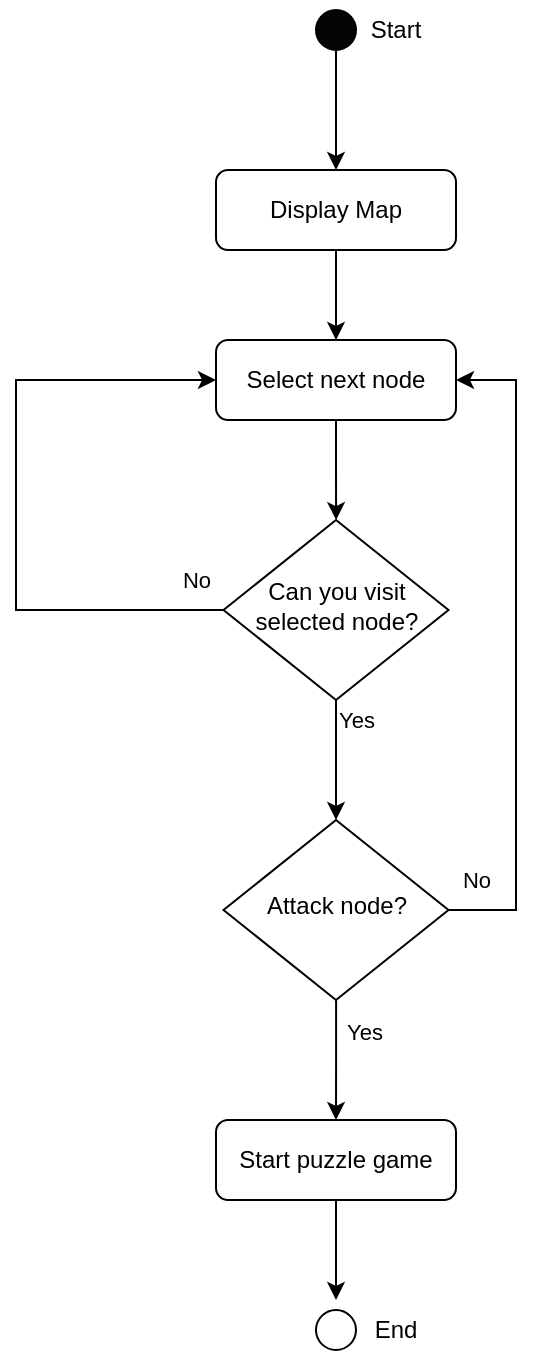 <mxfile version="22.0.2" type="device">
  <diagram id="C5RBs43oDa-KdzZeNtuy" name="Page-1">
    <mxGraphModel dx="1373" dy="810" grid="1" gridSize="10" guides="1" tooltips="1" connect="1" arrows="1" fold="1" page="1" pageScale="1" pageWidth="827" pageHeight="1169" math="0" shadow="0">
      <root>
        <mxCell id="WIyWlLk6GJQsqaUBKTNV-0" />
        <mxCell id="WIyWlLk6GJQsqaUBKTNV-1" parent="WIyWlLk6GJQsqaUBKTNV-0" />
        <mxCell id="uvONFodmPM9LEGw2IkII-10" style="edgeStyle=orthogonalEdgeStyle;rounded=0;orthogonalLoop=1;jettySize=auto;html=1;" parent="WIyWlLk6GJQsqaUBKTNV-1" source="uvONFodmPM9LEGw2IkII-8" target="uvONFodmPM9LEGw2IkII-37" edge="1">
          <mxGeometry relative="1" as="geometry">
            <mxPoint x="400" y="245" as="targetPoint" />
            <Array as="points" />
          </mxGeometry>
        </mxCell>
        <mxCell id="uvONFodmPM9LEGw2IkII-8" value="" style="ellipse;whiteSpace=wrap;html=1;aspect=fixed;fillColor=#050505;fontSize=14;" parent="WIyWlLk6GJQsqaUBKTNV-1" vertex="1">
          <mxGeometry x="390" y="175" width="20" height="20" as="geometry" />
        </mxCell>
        <mxCell id="0Jr3jQ0VS9PwEHa1ULOq-3" style="edgeStyle=orthogonalEdgeStyle;rounded=0;orthogonalLoop=1;jettySize=auto;html=1;" edge="1" parent="WIyWlLk6GJQsqaUBKTNV-1" source="uvONFodmPM9LEGw2IkII-37" target="0Jr3jQ0VS9PwEHa1ULOq-0">
          <mxGeometry relative="1" as="geometry" />
        </mxCell>
        <mxCell id="uvONFodmPM9LEGw2IkII-37" value="Display Map" style="rounded=1;whiteSpace=wrap;html=1;fontSize=12;glass=0;strokeWidth=1;shadow=0;" parent="WIyWlLk6GJQsqaUBKTNV-1" vertex="1">
          <mxGeometry x="340" y="255" width="120" height="40" as="geometry" />
        </mxCell>
        <mxCell id="uvONFodmPM9LEGw2IkII-70" value="Start" style="text;html=1;strokeColor=none;fillColor=none;align=center;verticalAlign=middle;whiteSpace=wrap;rounded=0;" parent="WIyWlLk6GJQsqaUBKTNV-1" vertex="1">
          <mxGeometry x="400" y="170" width="60" height="30" as="geometry" />
        </mxCell>
        <mxCell id="0Jr3jQ0VS9PwEHa1ULOq-2" style="edgeStyle=orthogonalEdgeStyle;rounded=0;orthogonalLoop=1;jettySize=auto;html=1;" edge="1" parent="WIyWlLk6GJQsqaUBKTNV-1" source="0Jr3jQ0VS9PwEHa1ULOq-0" target="0Jr3jQ0VS9PwEHa1ULOq-1">
          <mxGeometry relative="1" as="geometry" />
        </mxCell>
        <mxCell id="0Jr3jQ0VS9PwEHa1ULOq-0" value="Select next node" style="rounded=1;whiteSpace=wrap;html=1;fontSize=12;glass=0;strokeWidth=1;shadow=0;" vertex="1" parent="WIyWlLk6GJQsqaUBKTNV-1">
          <mxGeometry x="340" y="340" width="120" height="40" as="geometry" />
        </mxCell>
        <mxCell id="0Jr3jQ0VS9PwEHa1ULOq-4" value="No" style="edgeStyle=orthogonalEdgeStyle;rounded=0;orthogonalLoop=1;jettySize=auto;html=1;" edge="1" parent="WIyWlLk6GJQsqaUBKTNV-1" source="0Jr3jQ0VS9PwEHa1ULOq-1" target="0Jr3jQ0VS9PwEHa1ULOq-0">
          <mxGeometry x="-0.914" y="-15" relative="1" as="geometry">
            <Array as="points">
              <mxPoint x="240" y="475" />
              <mxPoint x="240" y="360.0" />
            </Array>
            <mxPoint as="offset" />
          </mxGeometry>
        </mxCell>
        <mxCell id="0Jr3jQ0VS9PwEHa1ULOq-6" value="Yes" style="edgeStyle=orthogonalEdgeStyle;rounded=0;orthogonalLoop=1;jettySize=auto;html=1;" edge="1" parent="WIyWlLk6GJQsqaUBKTNV-1" source="0Jr3jQ0VS9PwEHa1ULOq-1" target="0Jr3jQ0VS9PwEHa1ULOq-5">
          <mxGeometry x="-0.667" y="10" relative="1" as="geometry">
            <mxPoint as="offset" />
          </mxGeometry>
        </mxCell>
        <mxCell id="0Jr3jQ0VS9PwEHa1ULOq-1" value="Can you visit selected node?" style="rhombus;whiteSpace=wrap;html=1;shadow=0;fontFamily=Helvetica;fontSize=12;align=center;strokeWidth=1;spacing=6;spacingTop=-4;verticalAlign=middle;" vertex="1" parent="WIyWlLk6GJQsqaUBKTNV-1">
          <mxGeometry x="343.75" y="430" width="112.5" height="90" as="geometry" />
        </mxCell>
        <mxCell id="0Jr3jQ0VS9PwEHa1ULOq-7" style="edgeStyle=orthogonalEdgeStyle;rounded=0;orthogonalLoop=1;jettySize=auto;html=1;entryX=1;entryY=0.5;entryDx=0;entryDy=0;" edge="1" parent="WIyWlLk6GJQsqaUBKTNV-1" source="0Jr3jQ0VS9PwEHa1ULOq-5" target="0Jr3jQ0VS9PwEHa1ULOq-0">
          <mxGeometry relative="1" as="geometry">
            <Array as="points">
              <mxPoint x="490" y="625" />
              <mxPoint x="490" y="360" />
            </Array>
          </mxGeometry>
        </mxCell>
        <mxCell id="0Jr3jQ0VS9PwEHa1ULOq-8" value="No" style="edgeLabel;html=1;align=center;verticalAlign=middle;resizable=0;points=[];" vertex="1" connectable="0" parent="0Jr3jQ0VS9PwEHa1ULOq-7">
          <mxGeometry x="-0.191" relative="1" as="geometry">
            <mxPoint x="-20" y="84" as="offset" />
          </mxGeometry>
        </mxCell>
        <mxCell id="0Jr3jQ0VS9PwEHa1ULOq-10" style="edgeStyle=orthogonalEdgeStyle;rounded=0;orthogonalLoop=1;jettySize=auto;html=1;" edge="1" parent="WIyWlLk6GJQsqaUBKTNV-1" source="0Jr3jQ0VS9PwEHa1ULOq-5" target="0Jr3jQ0VS9PwEHa1ULOq-9">
          <mxGeometry relative="1" as="geometry" />
        </mxCell>
        <mxCell id="0Jr3jQ0VS9PwEHa1ULOq-14" value="Yes" style="edgeLabel;html=1;align=center;verticalAlign=middle;resizable=0;points=[];" vertex="1" connectable="0" parent="0Jr3jQ0VS9PwEHa1ULOq-10">
          <mxGeometry x="-0.48" y="1" relative="1" as="geometry">
            <mxPoint x="13" as="offset" />
          </mxGeometry>
        </mxCell>
        <mxCell id="0Jr3jQ0VS9PwEHa1ULOq-5" value="Attack node?" style="rhombus;whiteSpace=wrap;html=1;shadow=0;fontFamily=Helvetica;fontSize=12;align=center;strokeWidth=1;spacing=6;spacingTop=-4;verticalAlign=middle;" vertex="1" parent="WIyWlLk6GJQsqaUBKTNV-1">
          <mxGeometry x="343.75" y="580" width="112.5" height="90" as="geometry" />
        </mxCell>
        <mxCell id="0Jr3jQ0VS9PwEHa1ULOq-16" style="edgeStyle=orthogonalEdgeStyle;rounded=0;orthogonalLoop=1;jettySize=auto;html=1;entryX=0;entryY=0;entryDx=0;entryDy=0;" edge="1" parent="WIyWlLk6GJQsqaUBKTNV-1" source="0Jr3jQ0VS9PwEHa1ULOq-9" target="0Jr3jQ0VS9PwEHa1ULOq-13">
          <mxGeometry relative="1" as="geometry" />
        </mxCell>
        <mxCell id="0Jr3jQ0VS9PwEHa1ULOq-9" value="Start puzzle game" style="rounded=1;whiteSpace=wrap;html=1;fontSize=12;glass=0;strokeWidth=1;shadow=0;" vertex="1" parent="WIyWlLk6GJQsqaUBKTNV-1">
          <mxGeometry x="340" y="730" width="120" height="40" as="geometry" />
        </mxCell>
        <mxCell id="0Jr3jQ0VS9PwEHa1ULOq-12" value="" style="ellipse;whiteSpace=wrap;html=1;aspect=fixed;fillColor=#FFFFFF;fontSize=14;" vertex="1" parent="WIyWlLk6GJQsqaUBKTNV-1">
          <mxGeometry x="390" y="825" width="20" height="20" as="geometry" />
        </mxCell>
        <mxCell id="0Jr3jQ0VS9PwEHa1ULOq-13" value="End" style="text;html=1;strokeColor=none;fillColor=none;align=center;verticalAlign=middle;whiteSpace=wrap;rounded=0;" vertex="1" parent="WIyWlLk6GJQsqaUBKTNV-1">
          <mxGeometry x="400" y="820" width="60" height="30" as="geometry" />
        </mxCell>
      </root>
    </mxGraphModel>
  </diagram>
</mxfile>
